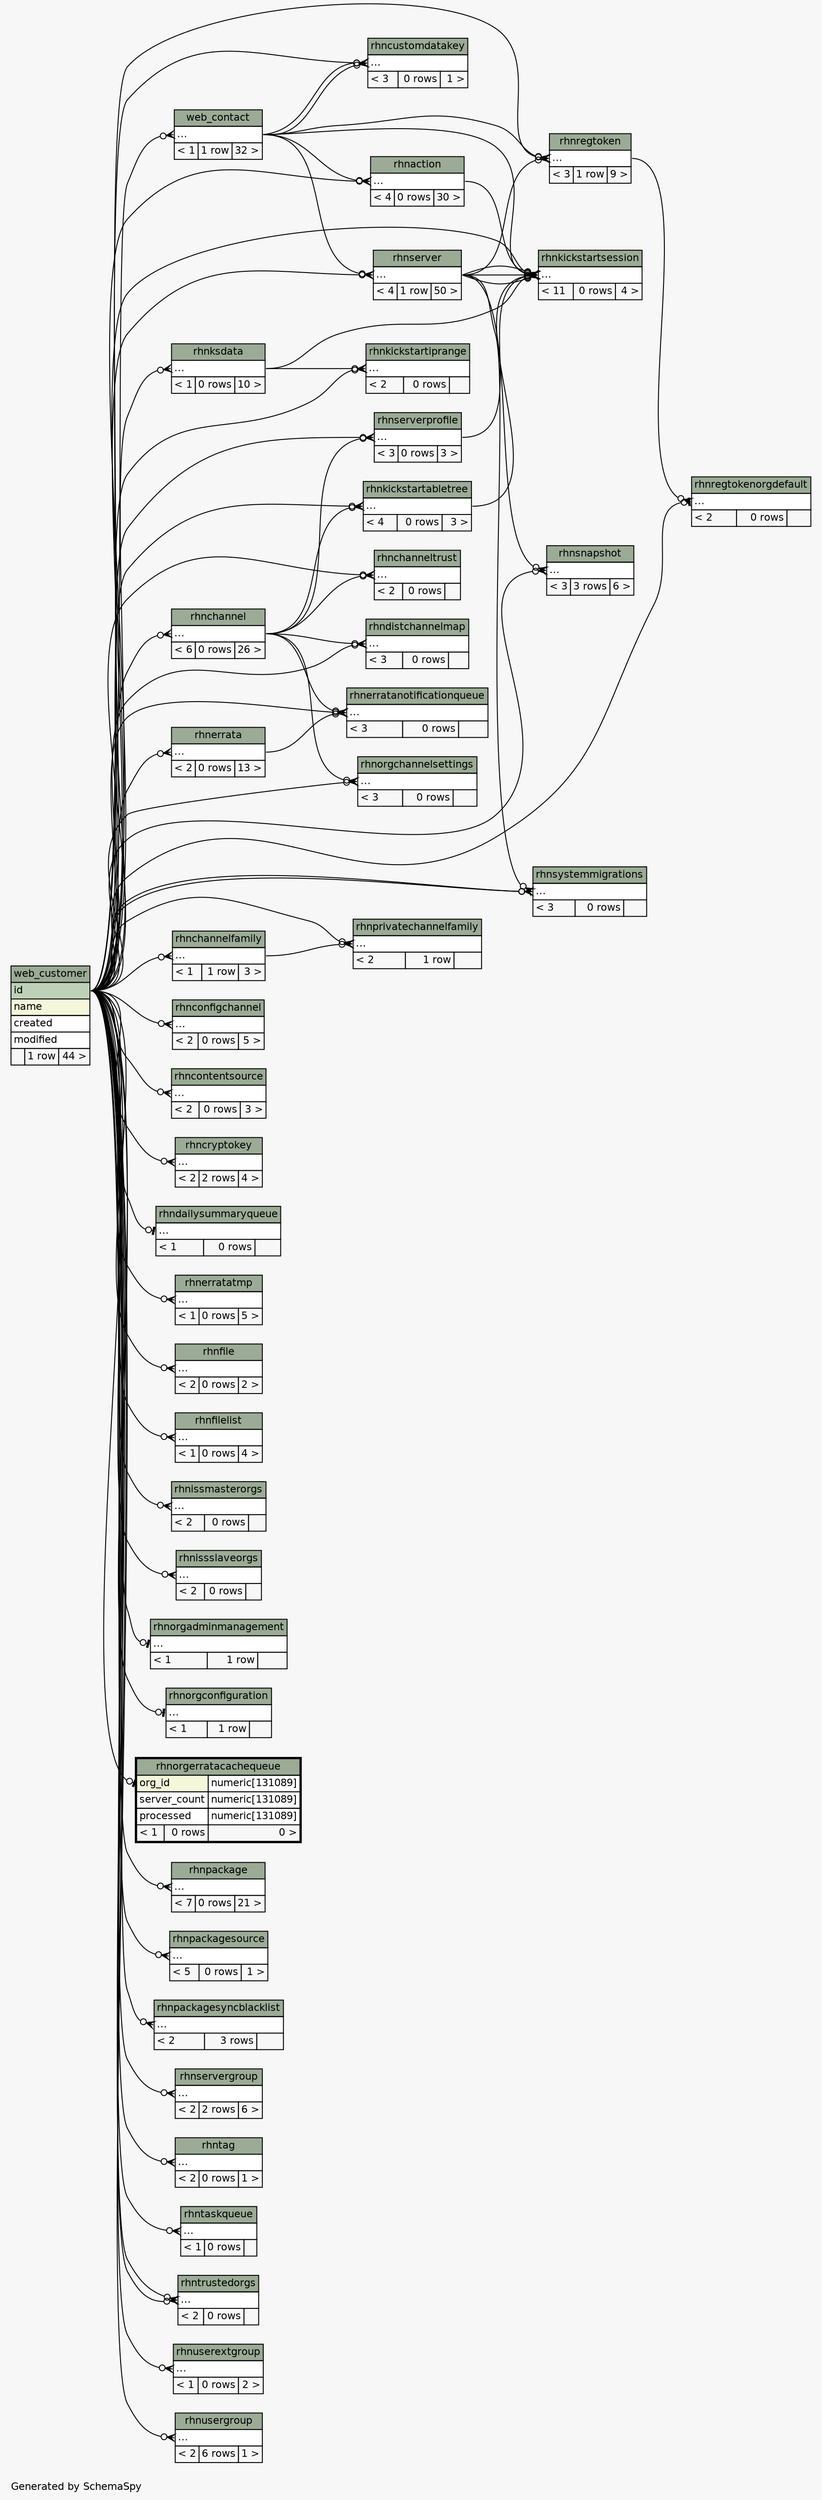 // dot 2.26.0 on Linux 2.6.32-696.6.3.el6.x86_64
// SchemaSpy rev 590
digraph "twoDegreesRelationshipsDiagram" {
  graph [
    rankdir="RL"
    bgcolor="#f7f7f7"
    label="\nGenerated by SchemaSpy"
    labeljust="l"
    nodesep="0.18"
    ranksep="0.46"
    fontname="Helvetica"
    fontsize="11"
  ];
  node [
    fontname="Helvetica"
    fontsize="11"
    shape="plaintext"
  ];
  edge [
    arrowsize="0.8"
  ];
  "rhnaction":"elipses":w -> "web_customer":"id":e [arrowhead=none dir=back arrowtail=crowodot];
  "rhnaction":"elipses":w -> "web_contact":"elipses":e [arrowhead=none dir=back arrowtail=crowodot];
  "rhnchannel":"elipses":w -> "web_customer":"id":e [arrowhead=none dir=back arrowtail=crowodot];
  "rhnchannelfamily":"elipses":w -> "web_customer":"id":e [arrowhead=none dir=back arrowtail=crowodot];
  "rhnchanneltrust":"elipses":w -> "rhnchannel":"elipses":e [arrowhead=none dir=back arrowtail=crowodot];
  "rhnchanneltrust":"elipses":w -> "web_customer":"id":e [arrowhead=none dir=back arrowtail=crowodot];
  "rhnconfigchannel":"elipses":w -> "web_customer":"id":e [arrowhead=none dir=back arrowtail=crowodot];
  "rhncontentsource":"elipses":w -> "web_customer":"id":e [arrowhead=none dir=back arrowtail=crowodot];
  "rhncryptokey":"elipses":w -> "web_customer":"id":e [arrowhead=none dir=back arrowtail=crowodot];
  "rhncustomdatakey":"elipses":w -> "web_contact":"elipses":e [arrowhead=none dir=back arrowtail=crowodot];
  "rhncustomdatakey":"elipses":w -> "web_contact":"elipses":e [arrowhead=none dir=back arrowtail=crowodot];
  "rhncustomdatakey":"elipses":w -> "web_customer":"id":e [arrowhead=none dir=back arrowtail=crowodot];
  "rhndailysummaryqueue":"elipses":w -> "web_customer":"id":e [arrowhead=none dir=back arrowtail=teeodot];
  "rhndistchannelmap":"elipses":w -> "rhnchannel":"elipses":e [arrowhead=none dir=back arrowtail=crowodot];
  "rhndistchannelmap":"elipses":w -> "web_customer":"id":e [arrowhead=none dir=back arrowtail=crowodot];
  "rhnerrata":"elipses":w -> "web_customer":"id":e [arrowhead=none dir=back arrowtail=crowodot];
  "rhnerratanotificationqueue":"elipses":w -> "rhnchannel":"elipses":e [arrowhead=none dir=back arrowtail=crowodot];
  "rhnerratanotificationqueue":"elipses":w -> "rhnerrata":"elipses":e [arrowhead=none dir=back arrowtail=crowodot];
  "rhnerratanotificationqueue":"elipses":w -> "web_customer":"id":e [arrowhead=none dir=back arrowtail=crowodot];
  "rhnerratatmp":"elipses":w -> "web_customer":"id":e [arrowhead=none dir=back arrowtail=crowodot];
  "rhnfile":"elipses":w -> "web_customer":"id":e [arrowhead=none dir=back arrowtail=crowodot];
  "rhnfilelist":"elipses":w -> "web_customer":"id":e [arrowhead=none dir=back arrowtail=crowodot];
  "rhnissmasterorgs":"elipses":w -> "web_customer":"id":e [arrowhead=none dir=back arrowtail=crowodot];
  "rhnissslaveorgs":"elipses":w -> "web_customer":"id":e [arrowhead=none dir=back arrowtail=crowodot];
  "rhnkickstartabletree":"elipses":w -> "rhnchannel":"elipses":e [arrowhead=none dir=back arrowtail=crowodot];
  "rhnkickstartabletree":"elipses":w -> "web_customer":"id":e [arrowhead=none dir=back arrowtail=crowodot];
  "rhnkickstartiprange":"elipses":w -> "rhnksdata":"elipses":e [arrowhead=none dir=back arrowtail=crowodot];
  "rhnkickstartiprange":"elipses":w -> "web_customer":"id":e [arrowhead=none dir=back arrowtail=crowodot];
  "rhnkickstartsession":"elipses":w -> "rhnaction":"elipses":e [arrowhead=none dir=back arrowtail=crowodot];
  "rhnkickstartsession":"elipses":w -> "rhnserver":"elipses":e [arrowhead=none dir=back arrowtail=crowodot];
  "rhnkickstartsession":"elipses":w -> "rhnksdata":"elipses":e [arrowhead=none dir=back arrowtail=crowodot];
  "rhnkickstartsession":"elipses":w -> "rhnkickstartabletree":"elipses":e [arrowhead=none dir=back arrowtail=crowodot];
  "rhnkickstartsession":"elipses":w -> "rhnserver":"elipses":e [arrowhead=none dir=back arrowtail=crowodot];
  "rhnkickstartsession":"elipses":w -> "rhnserver":"elipses":e [arrowhead=none dir=back arrowtail=crowodot];
  "rhnkickstartsession":"elipses":w -> "web_customer":"id":e [arrowhead=none dir=back arrowtail=crowodot];
  "rhnkickstartsession":"elipses":w -> "web_contact":"elipses":e [arrowhead=none dir=back arrowtail=crowodot];
  "rhnkickstartsession":"elipses":w -> "rhnserverprofile":"elipses":e [arrowhead=none dir=back arrowtail=crowodot];
  "rhnksdata":"elipses":w -> "web_customer":"id":e [arrowhead=none dir=back arrowtail=crowodot];
  "rhnorgadminmanagement":"elipses":w -> "web_customer":"id":e [arrowhead=none dir=back arrowtail=teeodot];
  "rhnorgchannelsettings":"elipses":w -> "rhnchannel":"elipses":e [arrowhead=none dir=back arrowtail=crowodot];
  "rhnorgchannelsettings":"elipses":w -> "web_customer":"id":e [arrowhead=none dir=back arrowtail=crowodot];
  "rhnorgconfiguration":"elipses":w -> "web_customer":"id":e [arrowhead=none dir=back arrowtail=teeodot];
  "rhnorgerratacachequeue":"org_id":w -> "web_customer":"id":e [arrowhead=none dir=back arrowtail=teeodot];
  "rhnpackage":"elipses":w -> "web_customer":"id":e [arrowhead=none dir=back arrowtail=crowodot];
  "rhnpackagesource":"elipses":w -> "web_customer":"id":e [arrowhead=none dir=back arrowtail=crowodot];
  "rhnpackagesyncblacklist":"elipses":w -> "web_customer":"id":e [arrowhead=none dir=back arrowtail=crowodot];
  "rhnprivatechannelfamily":"elipses":w -> "rhnchannelfamily":"elipses":e [arrowhead=none dir=back arrowtail=crowodot];
  "rhnprivatechannelfamily":"elipses":w -> "web_customer":"id":e [arrowhead=none dir=back arrowtail=crowodot];
  "rhnregtoken":"elipses":w -> "web_customer":"id":e [arrowhead=none dir=back arrowtail=crowodot];
  "rhnregtoken":"elipses":w -> "rhnserver":"elipses":e [arrowhead=none dir=back arrowtail=crowodot];
  "rhnregtoken":"elipses":w -> "web_contact":"elipses":e [arrowhead=none dir=back arrowtail=crowodot];
  "rhnregtokenorgdefault":"elipses":w -> "web_customer":"id":e [arrowhead=none dir=back arrowtail=teeodot];
  "rhnregtokenorgdefault":"elipses":w -> "rhnregtoken":"elipses":e [arrowhead=none dir=back arrowtail=crowodot];
  "rhnserver":"elipses":w -> "web_contact":"elipses":e [arrowhead=none dir=back arrowtail=crowodot];
  "rhnserver":"elipses":w -> "web_customer":"id":e [arrowhead=none dir=back arrowtail=crowodot];
  "rhnservergroup":"elipses":w -> "web_customer":"id":e [arrowhead=none dir=back arrowtail=crowodot];
  "rhnserverprofile":"elipses":w -> "rhnchannel":"elipses":e [arrowhead=none dir=back arrowtail=crowodot];
  "rhnserverprofile":"elipses":w -> "web_customer":"id":e [arrowhead=none dir=back arrowtail=crowodot];
  "rhnsnapshot":"elipses":w -> "web_customer":"id":e [arrowhead=none dir=back arrowtail=crowodot];
  "rhnsnapshot":"elipses":w -> "rhnserver":"elipses":e [arrowhead=none dir=back arrowtail=crowodot];
  "rhnsystemmigrations":"elipses":w -> "web_customer":"id":e [arrowhead=none dir=back arrowtail=crowodot];
  "rhnsystemmigrations":"elipses":w -> "web_customer":"id":e [arrowhead=none dir=back arrowtail=crowodot];
  "rhnsystemmigrations":"elipses":w -> "rhnserver":"elipses":e [arrowhead=none dir=back arrowtail=crowodot];
  "rhntag":"elipses":w -> "web_customer":"id":e [arrowhead=none dir=back arrowtail=crowodot];
  "rhntaskqueue":"elipses":w -> "web_customer":"id":e [arrowhead=none dir=back arrowtail=crowodot];
  "rhntrustedorgs":"elipses":w -> "web_customer":"id":e [arrowhead=none dir=back arrowtail=crowodot];
  "rhntrustedorgs":"elipses":w -> "web_customer":"id":e [arrowhead=none dir=back arrowtail=crowodot];
  "rhnuserextgroup":"elipses":w -> "web_customer":"id":e [arrowhead=none dir=back arrowtail=crowodot];
  "rhnusergroup":"elipses":w -> "web_customer":"id":e [arrowhead=none dir=back arrowtail=crowodot];
  "web_contact":"elipses":w -> "web_customer":"id":e [arrowhead=none dir=back arrowtail=crowodot];
  "rhnaction" [
    label=<
    <TABLE BORDER="0" CELLBORDER="1" CELLSPACING="0" BGCOLOR="#ffffff">
      <TR><TD COLSPAN="3" BGCOLOR="#9bab96" ALIGN="CENTER">rhnaction</TD></TR>
      <TR><TD PORT="elipses" COLSPAN="3" ALIGN="LEFT">...</TD></TR>
      <TR><TD ALIGN="LEFT" BGCOLOR="#f7f7f7">&lt; 4</TD><TD ALIGN="RIGHT" BGCOLOR="#f7f7f7">0 rows</TD><TD ALIGN="RIGHT" BGCOLOR="#f7f7f7">30 &gt;</TD></TR>
    </TABLE>>
    URL="rhnaction.html"
    tooltip="rhnaction"
  ];
  "rhnchannel" [
    label=<
    <TABLE BORDER="0" CELLBORDER="1" CELLSPACING="0" BGCOLOR="#ffffff">
      <TR><TD COLSPAN="3" BGCOLOR="#9bab96" ALIGN="CENTER">rhnchannel</TD></TR>
      <TR><TD PORT="elipses" COLSPAN="3" ALIGN="LEFT">...</TD></TR>
      <TR><TD ALIGN="LEFT" BGCOLOR="#f7f7f7">&lt; 6</TD><TD ALIGN="RIGHT" BGCOLOR="#f7f7f7">0 rows</TD><TD ALIGN="RIGHT" BGCOLOR="#f7f7f7">26 &gt;</TD></TR>
    </TABLE>>
    URL="rhnchannel.html"
    tooltip="rhnchannel"
  ];
  "rhnchannelfamily" [
    label=<
    <TABLE BORDER="0" CELLBORDER="1" CELLSPACING="0" BGCOLOR="#ffffff">
      <TR><TD COLSPAN="3" BGCOLOR="#9bab96" ALIGN="CENTER">rhnchannelfamily</TD></TR>
      <TR><TD PORT="elipses" COLSPAN="3" ALIGN="LEFT">...</TD></TR>
      <TR><TD ALIGN="LEFT" BGCOLOR="#f7f7f7">&lt; 1</TD><TD ALIGN="RIGHT" BGCOLOR="#f7f7f7">1 row</TD><TD ALIGN="RIGHT" BGCOLOR="#f7f7f7">3 &gt;</TD></TR>
    </TABLE>>
    URL="rhnchannelfamily.html"
    tooltip="rhnchannelfamily"
  ];
  "rhnchanneltrust" [
    label=<
    <TABLE BORDER="0" CELLBORDER="1" CELLSPACING="0" BGCOLOR="#ffffff">
      <TR><TD COLSPAN="3" BGCOLOR="#9bab96" ALIGN="CENTER">rhnchanneltrust</TD></TR>
      <TR><TD PORT="elipses" COLSPAN="3" ALIGN="LEFT">...</TD></TR>
      <TR><TD ALIGN="LEFT" BGCOLOR="#f7f7f7">&lt; 2</TD><TD ALIGN="RIGHT" BGCOLOR="#f7f7f7">0 rows</TD><TD ALIGN="RIGHT" BGCOLOR="#f7f7f7">  </TD></TR>
    </TABLE>>
    URL="rhnchanneltrust.html"
    tooltip="rhnchanneltrust"
  ];
  "rhnconfigchannel" [
    label=<
    <TABLE BORDER="0" CELLBORDER="1" CELLSPACING="0" BGCOLOR="#ffffff">
      <TR><TD COLSPAN="3" BGCOLOR="#9bab96" ALIGN="CENTER">rhnconfigchannel</TD></TR>
      <TR><TD PORT="elipses" COLSPAN="3" ALIGN="LEFT">...</TD></TR>
      <TR><TD ALIGN="LEFT" BGCOLOR="#f7f7f7">&lt; 2</TD><TD ALIGN="RIGHT" BGCOLOR="#f7f7f7">0 rows</TD><TD ALIGN="RIGHT" BGCOLOR="#f7f7f7">5 &gt;</TD></TR>
    </TABLE>>
    URL="rhnconfigchannel.html"
    tooltip="rhnconfigchannel"
  ];
  "rhncontentsource" [
    label=<
    <TABLE BORDER="0" CELLBORDER="1" CELLSPACING="0" BGCOLOR="#ffffff">
      <TR><TD COLSPAN="3" BGCOLOR="#9bab96" ALIGN="CENTER">rhncontentsource</TD></TR>
      <TR><TD PORT="elipses" COLSPAN="3" ALIGN="LEFT">...</TD></TR>
      <TR><TD ALIGN="LEFT" BGCOLOR="#f7f7f7">&lt; 2</TD><TD ALIGN="RIGHT" BGCOLOR="#f7f7f7">0 rows</TD><TD ALIGN="RIGHT" BGCOLOR="#f7f7f7">3 &gt;</TD></TR>
    </TABLE>>
    URL="rhncontentsource.html"
    tooltip="rhncontentsource"
  ];
  "rhncryptokey" [
    label=<
    <TABLE BORDER="0" CELLBORDER="1" CELLSPACING="0" BGCOLOR="#ffffff">
      <TR><TD COLSPAN="3" BGCOLOR="#9bab96" ALIGN="CENTER">rhncryptokey</TD></TR>
      <TR><TD PORT="elipses" COLSPAN="3" ALIGN="LEFT">...</TD></TR>
      <TR><TD ALIGN="LEFT" BGCOLOR="#f7f7f7">&lt; 2</TD><TD ALIGN="RIGHT" BGCOLOR="#f7f7f7">2 rows</TD><TD ALIGN="RIGHT" BGCOLOR="#f7f7f7">4 &gt;</TD></TR>
    </TABLE>>
    URL="rhncryptokey.html"
    tooltip="rhncryptokey"
  ];
  "rhncustomdatakey" [
    label=<
    <TABLE BORDER="0" CELLBORDER="1" CELLSPACING="0" BGCOLOR="#ffffff">
      <TR><TD COLSPAN="3" BGCOLOR="#9bab96" ALIGN="CENTER">rhncustomdatakey</TD></TR>
      <TR><TD PORT="elipses" COLSPAN="3" ALIGN="LEFT">...</TD></TR>
      <TR><TD ALIGN="LEFT" BGCOLOR="#f7f7f7">&lt; 3</TD><TD ALIGN="RIGHT" BGCOLOR="#f7f7f7">0 rows</TD><TD ALIGN="RIGHT" BGCOLOR="#f7f7f7">1 &gt;</TD></TR>
    </TABLE>>
    URL="rhncustomdatakey.html"
    tooltip="rhncustomdatakey"
  ];
  "rhndailysummaryqueue" [
    label=<
    <TABLE BORDER="0" CELLBORDER="1" CELLSPACING="0" BGCOLOR="#ffffff">
      <TR><TD COLSPAN="3" BGCOLOR="#9bab96" ALIGN="CENTER">rhndailysummaryqueue</TD></TR>
      <TR><TD PORT="elipses" COLSPAN="3" ALIGN="LEFT">...</TD></TR>
      <TR><TD ALIGN="LEFT" BGCOLOR="#f7f7f7">&lt; 1</TD><TD ALIGN="RIGHT" BGCOLOR="#f7f7f7">0 rows</TD><TD ALIGN="RIGHT" BGCOLOR="#f7f7f7">  </TD></TR>
    </TABLE>>
    URL="rhndailysummaryqueue.html"
    tooltip="rhndailysummaryqueue"
  ];
  "rhndistchannelmap" [
    label=<
    <TABLE BORDER="0" CELLBORDER="1" CELLSPACING="0" BGCOLOR="#ffffff">
      <TR><TD COLSPAN="3" BGCOLOR="#9bab96" ALIGN="CENTER">rhndistchannelmap</TD></TR>
      <TR><TD PORT="elipses" COLSPAN="3" ALIGN="LEFT">...</TD></TR>
      <TR><TD ALIGN="LEFT" BGCOLOR="#f7f7f7">&lt; 3</TD><TD ALIGN="RIGHT" BGCOLOR="#f7f7f7">0 rows</TD><TD ALIGN="RIGHT" BGCOLOR="#f7f7f7">  </TD></TR>
    </TABLE>>
    URL="rhndistchannelmap.html"
    tooltip="rhndistchannelmap"
  ];
  "rhnerrata" [
    label=<
    <TABLE BORDER="0" CELLBORDER="1" CELLSPACING="0" BGCOLOR="#ffffff">
      <TR><TD COLSPAN="3" BGCOLOR="#9bab96" ALIGN="CENTER">rhnerrata</TD></TR>
      <TR><TD PORT="elipses" COLSPAN="3" ALIGN="LEFT">...</TD></TR>
      <TR><TD ALIGN="LEFT" BGCOLOR="#f7f7f7">&lt; 2</TD><TD ALIGN="RIGHT" BGCOLOR="#f7f7f7">0 rows</TD><TD ALIGN="RIGHT" BGCOLOR="#f7f7f7">13 &gt;</TD></TR>
    </TABLE>>
    URL="rhnerrata.html"
    tooltip="rhnerrata"
  ];
  "rhnerratanotificationqueue" [
    label=<
    <TABLE BORDER="0" CELLBORDER="1" CELLSPACING="0" BGCOLOR="#ffffff">
      <TR><TD COLSPAN="3" BGCOLOR="#9bab96" ALIGN="CENTER">rhnerratanotificationqueue</TD></TR>
      <TR><TD PORT="elipses" COLSPAN="3" ALIGN="LEFT">...</TD></TR>
      <TR><TD ALIGN="LEFT" BGCOLOR="#f7f7f7">&lt; 3</TD><TD ALIGN="RIGHT" BGCOLOR="#f7f7f7">0 rows</TD><TD ALIGN="RIGHT" BGCOLOR="#f7f7f7">  </TD></TR>
    </TABLE>>
    URL="rhnerratanotificationqueue.html"
    tooltip="rhnerratanotificationqueue"
  ];
  "rhnerratatmp" [
    label=<
    <TABLE BORDER="0" CELLBORDER="1" CELLSPACING="0" BGCOLOR="#ffffff">
      <TR><TD COLSPAN="3" BGCOLOR="#9bab96" ALIGN="CENTER">rhnerratatmp</TD></TR>
      <TR><TD PORT="elipses" COLSPAN="3" ALIGN="LEFT">...</TD></TR>
      <TR><TD ALIGN="LEFT" BGCOLOR="#f7f7f7">&lt; 1</TD><TD ALIGN="RIGHT" BGCOLOR="#f7f7f7">0 rows</TD><TD ALIGN="RIGHT" BGCOLOR="#f7f7f7">5 &gt;</TD></TR>
    </TABLE>>
    URL="rhnerratatmp.html"
    tooltip="rhnerratatmp"
  ];
  "rhnfile" [
    label=<
    <TABLE BORDER="0" CELLBORDER="1" CELLSPACING="0" BGCOLOR="#ffffff">
      <TR><TD COLSPAN="3" BGCOLOR="#9bab96" ALIGN="CENTER">rhnfile</TD></TR>
      <TR><TD PORT="elipses" COLSPAN="3" ALIGN="LEFT">...</TD></TR>
      <TR><TD ALIGN="LEFT" BGCOLOR="#f7f7f7">&lt; 2</TD><TD ALIGN="RIGHT" BGCOLOR="#f7f7f7">0 rows</TD><TD ALIGN="RIGHT" BGCOLOR="#f7f7f7">2 &gt;</TD></TR>
    </TABLE>>
    URL="rhnfile.html"
    tooltip="rhnfile"
  ];
  "rhnfilelist" [
    label=<
    <TABLE BORDER="0" CELLBORDER="1" CELLSPACING="0" BGCOLOR="#ffffff">
      <TR><TD COLSPAN="3" BGCOLOR="#9bab96" ALIGN="CENTER">rhnfilelist</TD></TR>
      <TR><TD PORT="elipses" COLSPAN="3" ALIGN="LEFT">...</TD></TR>
      <TR><TD ALIGN="LEFT" BGCOLOR="#f7f7f7">&lt; 1</TD><TD ALIGN="RIGHT" BGCOLOR="#f7f7f7">0 rows</TD><TD ALIGN="RIGHT" BGCOLOR="#f7f7f7">4 &gt;</TD></TR>
    </TABLE>>
    URL="rhnfilelist.html"
    tooltip="rhnfilelist"
  ];
  "rhnissmasterorgs" [
    label=<
    <TABLE BORDER="0" CELLBORDER="1" CELLSPACING="0" BGCOLOR="#ffffff">
      <TR><TD COLSPAN="3" BGCOLOR="#9bab96" ALIGN="CENTER">rhnissmasterorgs</TD></TR>
      <TR><TD PORT="elipses" COLSPAN="3" ALIGN="LEFT">...</TD></TR>
      <TR><TD ALIGN="LEFT" BGCOLOR="#f7f7f7">&lt; 2</TD><TD ALIGN="RIGHT" BGCOLOR="#f7f7f7">0 rows</TD><TD ALIGN="RIGHT" BGCOLOR="#f7f7f7">  </TD></TR>
    </TABLE>>
    URL="rhnissmasterorgs.html"
    tooltip="rhnissmasterorgs"
  ];
  "rhnissslaveorgs" [
    label=<
    <TABLE BORDER="0" CELLBORDER="1" CELLSPACING="0" BGCOLOR="#ffffff">
      <TR><TD COLSPAN="3" BGCOLOR="#9bab96" ALIGN="CENTER">rhnissslaveorgs</TD></TR>
      <TR><TD PORT="elipses" COLSPAN="3" ALIGN="LEFT">...</TD></TR>
      <TR><TD ALIGN="LEFT" BGCOLOR="#f7f7f7">&lt; 2</TD><TD ALIGN="RIGHT" BGCOLOR="#f7f7f7">0 rows</TD><TD ALIGN="RIGHT" BGCOLOR="#f7f7f7">  </TD></TR>
    </TABLE>>
    URL="rhnissslaveorgs.html"
    tooltip="rhnissslaveorgs"
  ];
  "rhnkickstartabletree" [
    label=<
    <TABLE BORDER="0" CELLBORDER="1" CELLSPACING="0" BGCOLOR="#ffffff">
      <TR><TD COLSPAN="3" BGCOLOR="#9bab96" ALIGN="CENTER">rhnkickstartabletree</TD></TR>
      <TR><TD PORT="elipses" COLSPAN="3" ALIGN="LEFT">...</TD></TR>
      <TR><TD ALIGN="LEFT" BGCOLOR="#f7f7f7">&lt; 4</TD><TD ALIGN="RIGHT" BGCOLOR="#f7f7f7">0 rows</TD><TD ALIGN="RIGHT" BGCOLOR="#f7f7f7">3 &gt;</TD></TR>
    </TABLE>>
    URL="rhnkickstartabletree.html"
    tooltip="rhnkickstartabletree"
  ];
  "rhnkickstartiprange" [
    label=<
    <TABLE BORDER="0" CELLBORDER="1" CELLSPACING="0" BGCOLOR="#ffffff">
      <TR><TD COLSPAN="3" BGCOLOR="#9bab96" ALIGN="CENTER">rhnkickstartiprange</TD></TR>
      <TR><TD PORT="elipses" COLSPAN="3" ALIGN="LEFT">...</TD></TR>
      <TR><TD ALIGN="LEFT" BGCOLOR="#f7f7f7">&lt; 2</TD><TD ALIGN="RIGHT" BGCOLOR="#f7f7f7">0 rows</TD><TD ALIGN="RIGHT" BGCOLOR="#f7f7f7">  </TD></TR>
    </TABLE>>
    URL="rhnkickstartiprange.html"
    tooltip="rhnkickstartiprange"
  ];
  "rhnkickstartsession" [
    label=<
    <TABLE BORDER="0" CELLBORDER="1" CELLSPACING="0" BGCOLOR="#ffffff">
      <TR><TD COLSPAN="3" BGCOLOR="#9bab96" ALIGN="CENTER">rhnkickstartsession</TD></TR>
      <TR><TD PORT="elipses" COLSPAN="3" ALIGN="LEFT">...</TD></TR>
      <TR><TD ALIGN="LEFT" BGCOLOR="#f7f7f7">&lt; 11</TD><TD ALIGN="RIGHT" BGCOLOR="#f7f7f7">0 rows</TD><TD ALIGN="RIGHT" BGCOLOR="#f7f7f7">4 &gt;</TD></TR>
    </TABLE>>
    URL="rhnkickstartsession.html"
    tooltip="rhnkickstartsession"
  ];
  "rhnksdata" [
    label=<
    <TABLE BORDER="0" CELLBORDER="1" CELLSPACING="0" BGCOLOR="#ffffff">
      <TR><TD COLSPAN="3" BGCOLOR="#9bab96" ALIGN="CENTER">rhnksdata</TD></TR>
      <TR><TD PORT="elipses" COLSPAN="3" ALIGN="LEFT">...</TD></TR>
      <TR><TD ALIGN="LEFT" BGCOLOR="#f7f7f7">&lt; 1</TD><TD ALIGN="RIGHT" BGCOLOR="#f7f7f7">0 rows</TD><TD ALIGN="RIGHT" BGCOLOR="#f7f7f7">10 &gt;</TD></TR>
    </TABLE>>
    URL="rhnksdata.html"
    tooltip="rhnksdata"
  ];
  "rhnorgadminmanagement" [
    label=<
    <TABLE BORDER="0" CELLBORDER="1" CELLSPACING="0" BGCOLOR="#ffffff">
      <TR><TD COLSPAN="3" BGCOLOR="#9bab96" ALIGN="CENTER">rhnorgadminmanagement</TD></TR>
      <TR><TD PORT="elipses" COLSPAN="3" ALIGN="LEFT">...</TD></TR>
      <TR><TD ALIGN="LEFT" BGCOLOR="#f7f7f7">&lt; 1</TD><TD ALIGN="RIGHT" BGCOLOR="#f7f7f7">1 row</TD><TD ALIGN="RIGHT" BGCOLOR="#f7f7f7">  </TD></TR>
    </TABLE>>
    URL="rhnorgadminmanagement.html"
    tooltip="rhnorgadminmanagement"
  ];
  "rhnorgchannelsettings" [
    label=<
    <TABLE BORDER="0" CELLBORDER="1" CELLSPACING="0" BGCOLOR="#ffffff">
      <TR><TD COLSPAN="3" BGCOLOR="#9bab96" ALIGN="CENTER">rhnorgchannelsettings</TD></TR>
      <TR><TD PORT="elipses" COLSPAN="3" ALIGN="LEFT">...</TD></TR>
      <TR><TD ALIGN="LEFT" BGCOLOR="#f7f7f7">&lt; 3</TD><TD ALIGN="RIGHT" BGCOLOR="#f7f7f7">0 rows</TD><TD ALIGN="RIGHT" BGCOLOR="#f7f7f7">  </TD></TR>
    </TABLE>>
    URL="rhnorgchannelsettings.html"
    tooltip="rhnorgchannelsettings"
  ];
  "rhnorgconfiguration" [
    label=<
    <TABLE BORDER="0" CELLBORDER="1" CELLSPACING="0" BGCOLOR="#ffffff">
      <TR><TD COLSPAN="3" BGCOLOR="#9bab96" ALIGN="CENTER">rhnorgconfiguration</TD></TR>
      <TR><TD PORT="elipses" COLSPAN="3" ALIGN="LEFT">...</TD></TR>
      <TR><TD ALIGN="LEFT" BGCOLOR="#f7f7f7">&lt; 1</TD><TD ALIGN="RIGHT" BGCOLOR="#f7f7f7">1 row</TD><TD ALIGN="RIGHT" BGCOLOR="#f7f7f7">  </TD></TR>
    </TABLE>>
    URL="rhnorgconfiguration.html"
    tooltip="rhnorgconfiguration"
  ];
  "rhnorgerratacachequeue" [
    label=<
    <TABLE BORDER="2" CELLBORDER="1" CELLSPACING="0" BGCOLOR="#ffffff">
      <TR><TD COLSPAN="3" BGCOLOR="#9bab96" ALIGN="CENTER">rhnorgerratacachequeue</TD></TR>
      <TR><TD PORT="org_id" COLSPAN="2" BGCOLOR="#f4f7da" ALIGN="LEFT">org_id</TD><TD PORT="org_id.type" ALIGN="LEFT">numeric[131089]</TD></TR>
      <TR><TD PORT="server_count" COLSPAN="2" ALIGN="LEFT">server_count</TD><TD PORT="server_count.type" ALIGN="LEFT">numeric[131089]</TD></TR>
      <TR><TD PORT="processed" COLSPAN="2" ALIGN="LEFT">processed</TD><TD PORT="processed.type" ALIGN="LEFT">numeric[131089]</TD></TR>
      <TR><TD ALIGN="LEFT" BGCOLOR="#f7f7f7">&lt; 1</TD><TD ALIGN="RIGHT" BGCOLOR="#f7f7f7">0 rows</TD><TD ALIGN="RIGHT" BGCOLOR="#f7f7f7">0 &gt;</TD></TR>
    </TABLE>>
    URL="rhnorgerratacachequeue.html"
    tooltip="rhnorgerratacachequeue"
  ];
  "rhnpackage" [
    label=<
    <TABLE BORDER="0" CELLBORDER="1" CELLSPACING="0" BGCOLOR="#ffffff">
      <TR><TD COLSPAN="3" BGCOLOR="#9bab96" ALIGN="CENTER">rhnpackage</TD></TR>
      <TR><TD PORT="elipses" COLSPAN="3" ALIGN="LEFT">...</TD></TR>
      <TR><TD ALIGN="LEFT" BGCOLOR="#f7f7f7">&lt; 7</TD><TD ALIGN="RIGHT" BGCOLOR="#f7f7f7">0 rows</TD><TD ALIGN="RIGHT" BGCOLOR="#f7f7f7">21 &gt;</TD></TR>
    </TABLE>>
    URL="rhnpackage.html"
    tooltip="rhnpackage"
  ];
  "rhnpackagesource" [
    label=<
    <TABLE BORDER="0" CELLBORDER="1" CELLSPACING="0" BGCOLOR="#ffffff">
      <TR><TD COLSPAN="3" BGCOLOR="#9bab96" ALIGN="CENTER">rhnpackagesource</TD></TR>
      <TR><TD PORT="elipses" COLSPAN="3" ALIGN="LEFT">...</TD></TR>
      <TR><TD ALIGN="LEFT" BGCOLOR="#f7f7f7">&lt; 5</TD><TD ALIGN="RIGHT" BGCOLOR="#f7f7f7">0 rows</TD><TD ALIGN="RIGHT" BGCOLOR="#f7f7f7">1 &gt;</TD></TR>
    </TABLE>>
    URL="rhnpackagesource.html"
    tooltip="rhnpackagesource"
  ];
  "rhnpackagesyncblacklist" [
    label=<
    <TABLE BORDER="0" CELLBORDER="1" CELLSPACING="0" BGCOLOR="#ffffff">
      <TR><TD COLSPAN="3" BGCOLOR="#9bab96" ALIGN="CENTER">rhnpackagesyncblacklist</TD></TR>
      <TR><TD PORT="elipses" COLSPAN="3" ALIGN="LEFT">...</TD></TR>
      <TR><TD ALIGN="LEFT" BGCOLOR="#f7f7f7">&lt; 2</TD><TD ALIGN="RIGHT" BGCOLOR="#f7f7f7">3 rows</TD><TD ALIGN="RIGHT" BGCOLOR="#f7f7f7">  </TD></TR>
    </TABLE>>
    URL="rhnpackagesyncblacklist.html"
    tooltip="rhnpackagesyncblacklist"
  ];
  "rhnprivatechannelfamily" [
    label=<
    <TABLE BORDER="0" CELLBORDER="1" CELLSPACING="0" BGCOLOR="#ffffff">
      <TR><TD COLSPAN="3" BGCOLOR="#9bab96" ALIGN="CENTER">rhnprivatechannelfamily</TD></TR>
      <TR><TD PORT="elipses" COLSPAN="3" ALIGN="LEFT">...</TD></TR>
      <TR><TD ALIGN="LEFT" BGCOLOR="#f7f7f7">&lt; 2</TD><TD ALIGN="RIGHT" BGCOLOR="#f7f7f7">1 row</TD><TD ALIGN="RIGHT" BGCOLOR="#f7f7f7">  </TD></TR>
    </TABLE>>
    URL="rhnprivatechannelfamily.html"
    tooltip="rhnprivatechannelfamily"
  ];
  "rhnregtoken" [
    label=<
    <TABLE BORDER="0" CELLBORDER="1" CELLSPACING="0" BGCOLOR="#ffffff">
      <TR><TD COLSPAN="3" BGCOLOR="#9bab96" ALIGN="CENTER">rhnregtoken</TD></TR>
      <TR><TD PORT="elipses" COLSPAN="3" ALIGN="LEFT">...</TD></TR>
      <TR><TD ALIGN="LEFT" BGCOLOR="#f7f7f7">&lt; 3</TD><TD ALIGN="RIGHT" BGCOLOR="#f7f7f7">1 row</TD><TD ALIGN="RIGHT" BGCOLOR="#f7f7f7">9 &gt;</TD></TR>
    </TABLE>>
    URL="rhnregtoken.html"
    tooltip="rhnregtoken"
  ];
  "rhnregtokenorgdefault" [
    label=<
    <TABLE BORDER="0" CELLBORDER="1" CELLSPACING="0" BGCOLOR="#ffffff">
      <TR><TD COLSPAN="3" BGCOLOR="#9bab96" ALIGN="CENTER">rhnregtokenorgdefault</TD></TR>
      <TR><TD PORT="elipses" COLSPAN="3" ALIGN="LEFT">...</TD></TR>
      <TR><TD ALIGN="LEFT" BGCOLOR="#f7f7f7">&lt; 2</TD><TD ALIGN="RIGHT" BGCOLOR="#f7f7f7">0 rows</TD><TD ALIGN="RIGHT" BGCOLOR="#f7f7f7">  </TD></TR>
    </TABLE>>
    URL="rhnregtokenorgdefault.html"
    tooltip="rhnregtokenorgdefault"
  ];
  "rhnserver" [
    label=<
    <TABLE BORDER="0" CELLBORDER="1" CELLSPACING="0" BGCOLOR="#ffffff">
      <TR><TD COLSPAN="3" BGCOLOR="#9bab96" ALIGN="CENTER">rhnserver</TD></TR>
      <TR><TD PORT="elipses" COLSPAN="3" ALIGN="LEFT">...</TD></TR>
      <TR><TD ALIGN="LEFT" BGCOLOR="#f7f7f7">&lt; 4</TD><TD ALIGN="RIGHT" BGCOLOR="#f7f7f7">1 row</TD><TD ALIGN="RIGHT" BGCOLOR="#f7f7f7">50 &gt;</TD></TR>
    </TABLE>>
    URL="rhnserver.html"
    tooltip="rhnserver"
  ];
  "rhnservergroup" [
    label=<
    <TABLE BORDER="0" CELLBORDER="1" CELLSPACING="0" BGCOLOR="#ffffff">
      <TR><TD COLSPAN="3" BGCOLOR="#9bab96" ALIGN="CENTER">rhnservergroup</TD></TR>
      <TR><TD PORT="elipses" COLSPAN="3" ALIGN="LEFT">...</TD></TR>
      <TR><TD ALIGN="LEFT" BGCOLOR="#f7f7f7">&lt; 2</TD><TD ALIGN="RIGHT" BGCOLOR="#f7f7f7">2 rows</TD><TD ALIGN="RIGHT" BGCOLOR="#f7f7f7">6 &gt;</TD></TR>
    </TABLE>>
    URL="rhnservergroup.html"
    tooltip="rhnservergroup"
  ];
  "rhnserverprofile" [
    label=<
    <TABLE BORDER="0" CELLBORDER="1" CELLSPACING="0" BGCOLOR="#ffffff">
      <TR><TD COLSPAN="3" BGCOLOR="#9bab96" ALIGN="CENTER">rhnserverprofile</TD></TR>
      <TR><TD PORT="elipses" COLSPAN="3" ALIGN="LEFT">...</TD></TR>
      <TR><TD ALIGN="LEFT" BGCOLOR="#f7f7f7">&lt; 3</TD><TD ALIGN="RIGHT" BGCOLOR="#f7f7f7">0 rows</TD><TD ALIGN="RIGHT" BGCOLOR="#f7f7f7">3 &gt;</TD></TR>
    </TABLE>>
    URL="rhnserverprofile.html"
    tooltip="rhnserverprofile"
  ];
  "rhnsnapshot" [
    label=<
    <TABLE BORDER="0" CELLBORDER="1" CELLSPACING="0" BGCOLOR="#ffffff">
      <TR><TD COLSPAN="3" BGCOLOR="#9bab96" ALIGN="CENTER">rhnsnapshot</TD></TR>
      <TR><TD PORT="elipses" COLSPAN="3" ALIGN="LEFT">...</TD></TR>
      <TR><TD ALIGN="LEFT" BGCOLOR="#f7f7f7">&lt; 3</TD><TD ALIGN="RIGHT" BGCOLOR="#f7f7f7">3 rows</TD><TD ALIGN="RIGHT" BGCOLOR="#f7f7f7">6 &gt;</TD></TR>
    </TABLE>>
    URL="rhnsnapshot.html"
    tooltip="rhnsnapshot"
  ];
  "rhnsystemmigrations" [
    label=<
    <TABLE BORDER="0" CELLBORDER="1" CELLSPACING="0" BGCOLOR="#ffffff">
      <TR><TD COLSPAN="3" BGCOLOR="#9bab96" ALIGN="CENTER">rhnsystemmigrations</TD></TR>
      <TR><TD PORT="elipses" COLSPAN="3" ALIGN="LEFT">...</TD></TR>
      <TR><TD ALIGN="LEFT" BGCOLOR="#f7f7f7">&lt; 3</TD><TD ALIGN="RIGHT" BGCOLOR="#f7f7f7">0 rows</TD><TD ALIGN="RIGHT" BGCOLOR="#f7f7f7">  </TD></TR>
    </TABLE>>
    URL="rhnsystemmigrations.html"
    tooltip="rhnsystemmigrations"
  ];
  "rhntag" [
    label=<
    <TABLE BORDER="0" CELLBORDER="1" CELLSPACING="0" BGCOLOR="#ffffff">
      <TR><TD COLSPAN="3" BGCOLOR="#9bab96" ALIGN="CENTER">rhntag</TD></TR>
      <TR><TD PORT="elipses" COLSPAN="3" ALIGN="LEFT">...</TD></TR>
      <TR><TD ALIGN="LEFT" BGCOLOR="#f7f7f7">&lt; 2</TD><TD ALIGN="RIGHT" BGCOLOR="#f7f7f7">0 rows</TD><TD ALIGN="RIGHT" BGCOLOR="#f7f7f7">1 &gt;</TD></TR>
    </TABLE>>
    URL="rhntag.html"
    tooltip="rhntag"
  ];
  "rhntaskqueue" [
    label=<
    <TABLE BORDER="0" CELLBORDER="1" CELLSPACING="0" BGCOLOR="#ffffff">
      <TR><TD COLSPAN="3" BGCOLOR="#9bab96" ALIGN="CENTER">rhntaskqueue</TD></TR>
      <TR><TD PORT="elipses" COLSPAN="3" ALIGN="LEFT">...</TD></TR>
      <TR><TD ALIGN="LEFT" BGCOLOR="#f7f7f7">&lt; 1</TD><TD ALIGN="RIGHT" BGCOLOR="#f7f7f7">0 rows</TD><TD ALIGN="RIGHT" BGCOLOR="#f7f7f7">  </TD></TR>
    </TABLE>>
    URL="rhntaskqueue.html"
    tooltip="rhntaskqueue"
  ];
  "rhntrustedorgs" [
    label=<
    <TABLE BORDER="0" CELLBORDER="1" CELLSPACING="0" BGCOLOR="#ffffff">
      <TR><TD COLSPAN="3" BGCOLOR="#9bab96" ALIGN="CENTER">rhntrustedorgs</TD></TR>
      <TR><TD PORT="elipses" COLSPAN="3" ALIGN="LEFT">...</TD></TR>
      <TR><TD ALIGN="LEFT" BGCOLOR="#f7f7f7">&lt; 2</TD><TD ALIGN="RIGHT" BGCOLOR="#f7f7f7">0 rows</TD><TD ALIGN="RIGHT" BGCOLOR="#f7f7f7">  </TD></TR>
    </TABLE>>
    URL="rhntrustedorgs.html"
    tooltip="rhntrustedorgs"
  ];
  "rhnuserextgroup" [
    label=<
    <TABLE BORDER="0" CELLBORDER="1" CELLSPACING="0" BGCOLOR="#ffffff">
      <TR><TD COLSPAN="3" BGCOLOR="#9bab96" ALIGN="CENTER">rhnuserextgroup</TD></TR>
      <TR><TD PORT="elipses" COLSPAN="3" ALIGN="LEFT">...</TD></TR>
      <TR><TD ALIGN="LEFT" BGCOLOR="#f7f7f7">&lt; 1</TD><TD ALIGN="RIGHT" BGCOLOR="#f7f7f7">0 rows</TD><TD ALIGN="RIGHT" BGCOLOR="#f7f7f7">2 &gt;</TD></TR>
    </TABLE>>
    URL="rhnuserextgroup.html"
    tooltip="rhnuserextgroup"
  ];
  "rhnusergroup" [
    label=<
    <TABLE BORDER="0" CELLBORDER="1" CELLSPACING="0" BGCOLOR="#ffffff">
      <TR><TD COLSPAN="3" BGCOLOR="#9bab96" ALIGN="CENTER">rhnusergroup</TD></TR>
      <TR><TD PORT="elipses" COLSPAN="3" ALIGN="LEFT">...</TD></TR>
      <TR><TD ALIGN="LEFT" BGCOLOR="#f7f7f7">&lt; 2</TD><TD ALIGN="RIGHT" BGCOLOR="#f7f7f7">6 rows</TD><TD ALIGN="RIGHT" BGCOLOR="#f7f7f7">1 &gt;</TD></TR>
    </TABLE>>
    URL="rhnusergroup.html"
    tooltip="rhnusergroup"
  ];
  "web_contact" [
    label=<
    <TABLE BORDER="0" CELLBORDER="1" CELLSPACING="0" BGCOLOR="#ffffff">
      <TR><TD COLSPAN="3" BGCOLOR="#9bab96" ALIGN="CENTER">web_contact</TD></TR>
      <TR><TD PORT="elipses" COLSPAN="3" ALIGN="LEFT">...</TD></TR>
      <TR><TD ALIGN="LEFT" BGCOLOR="#f7f7f7">&lt; 1</TD><TD ALIGN="RIGHT" BGCOLOR="#f7f7f7">1 row</TD><TD ALIGN="RIGHT" BGCOLOR="#f7f7f7">32 &gt;</TD></TR>
    </TABLE>>
    URL="web_contact.html"
    tooltip="web_contact"
  ];
  "web_customer" [
    label=<
    <TABLE BORDER="0" CELLBORDER="1" CELLSPACING="0" BGCOLOR="#ffffff">
      <TR><TD COLSPAN="3" BGCOLOR="#9bab96" ALIGN="CENTER">web_customer</TD></TR>
      <TR><TD PORT="id" COLSPAN="3" BGCOLOR="#bed1b8" ALIGN="LEFT">id</TD></TR>
      <TR><TD PORT="name" COLSPAN="3" BGCOLOR="#f4f7da" ALIGN="LEFT">name</TD></TR>
      <TR><TD PORT="created" COLSPAN="3" ALIGN="LEFT">created</TD></TR>
      <TR><TD PORT="modified" COLSPAN="3" ALIGN="LEFT">modified</TD></TR>
      <TR><TD ALIGN="LEFT" BGCOLOR="#f7f7f7">  </TD><TD ALIGN="RIGHT" BGCOLOR="#f7f7f7">1 row</TD><TD ALIGN="RIGHT" BGCOLOR="#f7f7f7">44 &gt;</TD></TR>
    </TABLE>>
    URL="web_customer.html"
    tooltip="web_customer"
  ];
}
